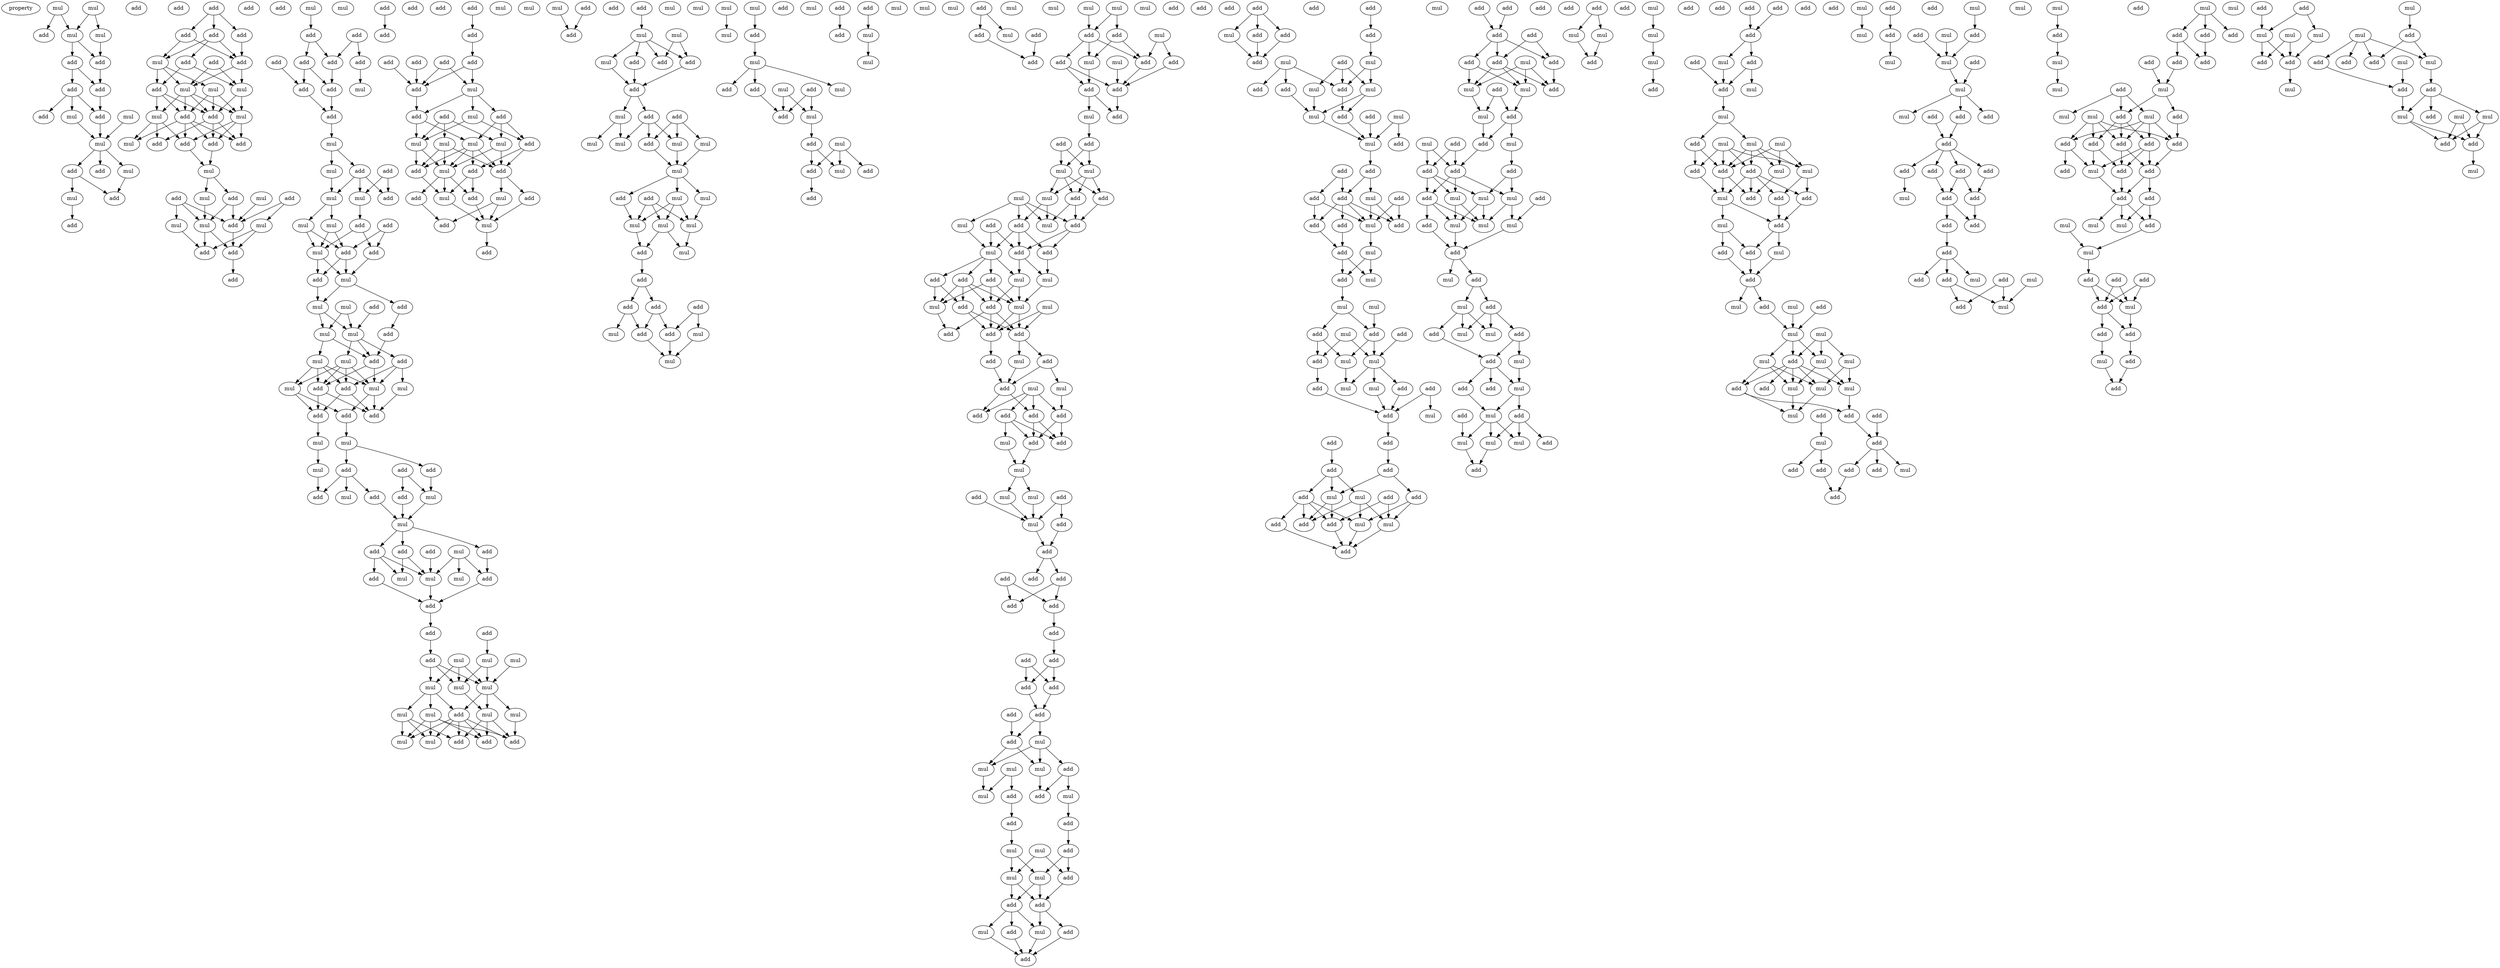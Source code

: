 digraph {
    node [fontcolor=black]
    property [mul=2,lf=1.1]
    0 [ label = mul ];
    1 [ label = mul ];
    2 [ label = add ];
    3 [ label = mul ];
    4 [ label = mul ];
    5 [ label = add ];
    6 [ label = add ];
    7 [ label = add ];
    8 [ label = add ];
    9 [ label = add ];
    10 [ label = add ];
    11 [ label = mul ];
    12 [ label = add ];
    13 [ label = mul ];
    14 [ label = mul ];
    15 [ label = add ];
    16 [ label = add ];
    17 [ label = mul ];
    18 [ label = add ];
    19 [ label = mul ];
    20 [ label = add ];
    21 [ label = add ];
    22 [ label = add ];
    23 [ label = add ];
    24 [ label = add ];
    25 [ label = add ];
    26 [ label = add ];
    27 [ label = mul ];
    28 [ label = add ];
    29 [ label = add ];
    30 [ label = mul ];
    31 [ label = mul ];
    32 [ label = mul ];
    33 [ label = add ];
    34 [ label = mul ];
    35 [ label = mul ];
    36 [ label = add ];
    37 [ label = add ];
    38 [ label = add ];
    39 [ label = add ];
    40 [ label = add ];
    41 [ label = mul ];
    42 [ label = add ];
    43 [ label = mul ];
    44 [ label = mul ];
    45 [ label = mul ];
    46 [ label = add ];
    47 [ label = add ];
    48 [ label = add ];
    49 [ label = mul ];
    50 [ label = add ];
    51 [ label = mul ];
    52 [ label = mul ];
    53 [ label = add ];
    54 [ label = add ];
    55 [ label = add ];
    56 [ label = add ];
    57 [ label = add ];
    58 [ label = mul ];
    59 [ label = add ];
    60 [ label = add ];
    61 [ label = add ];
    62 [ label = add ];
    63 [ label = add ];
    64 [ label = add ];
    65 [ label = add ];
    66 [ label = add ];
    67 [ label = mul ];
    68 [ label = mul ];
    69 [ label = add ];
    70 [ label = add ];
    71 [ label = add ];
    72 [ label = mul ];
    73 [ label = add ];
    74 [ label = mul ];
    75 [ label = add ];
    76 [ label = add ];
    77 [ label = mul ];
    78 [ label = add ];
    79 [ label = mul ];
    80 [ label = add ];
    81 [ label = mul ];
    82 [ label = mul ];
    83 [ label = add ];
    84 [ label = mul ];
    85 [ label = add ];
    86 [ label = add ];
    87 [ label = mul ];
    88 [ label = add ];
    89 [ label = add ];
    90 [ label = add ];
    91 [ label = mul ];
    92 [ label = mul ];
    93 [ label = add ];
    94 [ label = mul ];
    95 [ label = mul ];
    96 [ label = add ];
    97 [ label = mul ];
    98 [ label = mul ];
    99 [ label = add ];
    100 [ label = add ];
    101 [ label = mul ];
    102 [ label = mul ];
    103 [ label = mul ];
    104 [ label = add ];
    105 [ label = add ];
    106 [ label = add ];
    107 [ label = add ];
    108 [ label = mul ];
    109 [ label = mul ];
    110 [ label = add ];
    111 [ label = add ];
    112 [ label = add ];
    113 [ label = mul ];
    114 [ label = mul ];
    115 [ label = add ];
    116 [ label = add ];
    117 [ label = mul ];
    118 [ label = add ];
    119 [ label = mul ];
    120 [ label = add ];
    121 [ label = mul ];
    122 [ label = add ];
    123 [ label = add ];
    124 [ label = add ];
    125 [ label = mul ];
    126 [ label = mul ];
    127 [ label = add ];
    128 [ label = add ];
    129 [ label = mul ];
    130 [ label = add ];
    131 [ label = add ];
    132 [ label = add ];
    133 [ label = mul ];
    134 [ label = mul ];
    135 [ label = add ];
    136 [ label = mul ];
    137 [ label = add ];
    138 [ label = mul ];
    139 [ label = mul ];
    140 [ label = mul ];
    141 [ label = mul ];
    142 [ label = add ];
    143 [ label = mul ];
    144 [ label = mul ];
    145 [ label = mul ];
    146 [ label = mul ];
    147 [ label = add ];
    148 [ label = add ];
    149 [ label = add ];
    150 [ label = mul ];
    151 [ label = add ];
    152 [ label = mul ];
    153 [ label = add ];
    154 [ label = add ];
    155 [ label = add ];
    156 [ label = add ];
    157 [ label = add ];
    158 [ label = add ];
    159 [ label = mul ];
    160 [ label = mul ];
    161 [ label = add ];
    162 [ label = add ];
    163 [ label = add ];
    164 [ label = mul ];
    165 [ label = mul ];
    166 [ label = mul ];
    167 [ label = add ];
    168 [ label = mul ];
    169 [ label = add ];
    170 [ label = mul ];
    171 [ label = add ];
    172 [ label = add ];
    173 [ label = add ];
    174 [ label = add ];
    175 [ label = mul ];
    176 [ label = mul ];
    177 [ label = add ];
    178 [ label = add ];
    179 [ label = mul ];
    180 [ label = add ];
    181 [ label = mul ];
    182 [ label = mul ];
    183 [ label = add ];
    184 [ label = add ];
    185 [ label = add ];
    186 [ label = add ];
    187 [ label = mul ];
    188 [ label = mul ];
    189 [ label = add ];
    190 [ label = add ];
    191 [ label = add ];
    192 [ label = mul ];
    193 [ label = add ];
    194 [ label = mul ];
    195 [ label = add ];
    196 [ label = add ];
    197 [ label = mul ];
    198 [ label = mul ];
    199 [ label = add ];
    200 [ label = mul ];
    201 [ label = mul ];
    202 [ label = mul ];
    203 [ label = mul ];
    204 [ label = add ];
    205 [ label = mul ];
    206 [ label = add ];
    207 [ label = mul ];
    208 [ label = mul ];
    209 [ label = mul ];
    210 [ label = mul ];
    211 [ label = add ];
    212 [ label = add ];
    213 [ label = add ];
    214 [ label = mul ];
    215 [ label = add ];
    216 [ label = add ];
    217 [ label = mul ];
    218 [ label = mul ];
    219 [ label = add ];
    220 [ label = add ];
    221 [ label = mul ];
    222 [ label = mul ];
    223 [ label = mul ];
    224 [ label = mul ];
    225 [ label = mul ];
    226 [ label = add ];
    227 [ label = mul ];
    228 [ label = add ];
    229 [ label = add ];
    230 [ label = add ];
    231 [ label = mul ];
    232 [ label = mul ];
    233 [ label = add ];
    234 [ label = mul ];
    235 [ label = mul ];
    236 [ label = add ];
    237 [ label = add ];
    238 [ label = mul ];
    239 [ label = mul ];
    240 [ label = add ];
    241 [ label = add ];
    242 [ label = add ];
    243 [ label = add ];
    244 [ label = add ];
    245 [ label = add ];
    246 [ label = mul ];
    247 [ label = mul ];
    248 [ label = mul ];
    249 [ label = mul ];
    250 [ label = mul ];
    251 [ label = add ];
    252 [ label = add ];
    253 [ label = mul ];
    254 [ label = mul ];
    255 [ label = add ];
    256 [ label = mul ];
    257 [ label = add ];
    258 [ label = mul ];
    259 [ label = mul ];
    260 [ label = mul ];
    261 [ label = add ];
    262 [ label = add ];
    263 [ label = add ];
    264 [ label = mul ];
    265 [ label = add ];
    266 [ label = mul ];
    267 [ label = add ];
    268 [ label = add ];
    269 [ label = add ];
    270 [ label = add ];
    271 [ label = mul ];
    272 [ label = add ];
    273 [ label = add ];
    274 [ label = mul ];
    275 [ label = mul ];
    276 [ label = add ];
    277 [ label = add ];
    278 [ label = mul ];
    279 [ label = mul ];
    280 [ label = mul ];
    281 [ label = add ];
    282 [ label = add ];
    283 [ label = mul ];
    284 [ label = add ];
    285 [ label = add ];
    286 [ label = mul ];
    287 [ label = add ];
    288 [ label = add ];
    289 [ label = mul ];
    290 [ label = add ];
    291 [ label = mul ];
    292 [ label = add ];
    293 [ label = mul ];
    294 [ label = mul ];
    295 [ label = add ];
    296 [ label = mul ];
    297 [ label = add ];
    298 [ label = add ];
    299 [ label = add ];
    300 [ label = add ];
    301 [ label = add ];
    302 [ label = mul ];
    303 [ label = add ];
    304 [ label = mul ];
    305 [ label = add ];
    306 [ label = mul ];
    307 [ label = mul ];
    308 [ label = add ];
    309 [ label = add ];
    310 [ label = add ];
    311 [ label = add ];
    312 [ label = add ];
    313 [ label = mul ];
    314 [ label = add ];
    315 [ label = mul ];
    316 [ label = add ];
    317 [ label = mul ];
    318 [ label = add ];
    319 [ label = mul ];
    320 [ label = add ];
    321 [ label = mul ];
    322 [ label = add ];
    323 [ label = add ];
    324 [ label = add ];
    325 [ label = add ];
    326 [ label = add ];
    327 [ label = add ];
    328 [ label = add ];
    329 [ label = add ];
    330 [ label = add ];
    331 [ label = add ];
    332 [ label = add ];
    333 [ label = add ];
    334 [ label = add ];
    335 [ label = add ];
    336 [ label = add ];
    337 [ label = mul ];
    338 [ label = mul ];
    339 [ label = mul ];
    340 [ label = mul ];
    341 [ label = add ];
    342 [ label = add ];
    343 [ label = mul ];
    344 [ label = mul ];
    345 [ label = add ];
    346 [ label = add ];
    347 [ label = add ];
    348 [ label = add ];
    349 [ label = mul ];
    350 [ label = mul ];
    351 [ label = mul ];
    352 [ label = add ];
    353 [ label = mul ];
    354 [ label = add ];
    355 [ label = add ];
    356 [ label = mul ];
    357 [ label = mul ];
    358 [ label = add ];
    359 [ label = add ];
    360 [ label = add ];
    361 [ label = add ];
    362 [ label = add ];
    363 [ label = add ];
    364 [ label = mul ];
    365 [ label = add ];
    366 [ label = add ];
    367 [ label = add ];
    368 [ label = add ];
    369 [ label = add ];
    370 [ label = add ];
    371 [ label = mul ];
    372 [ label = mul ];
    373 [ label = add ];
    374 [ label = mul ];
    375 [ label = mul ];
    376 [ label = add ];
    377 [ label = add ];
    378 [ label = mul ];
    379 [ label = add ];
    380 [ label = add ];
    381 [ label = mul ];
    382 [ label = add ];
    383 [ label = mul ];
    384 [ label = mul ];
    385 [ label = add ];
    386 [ label = add ];
    387 [ label = add ];
    388 [ label = add ];
    389 [ label = add ];
    390 [ label = add ];
    391 [ label = mul ];
    392 [ label = mul ];
    393 [ label = add ];
    394 [ label = add ];
    395 [ label = add ];
    396 [ label = add ];
    397 [ label = mul ];
    398 [ label = mul ];
    399 [ label = add ];
    400 [ label = mul ];
    401 [ label = mul ];
    402 [ label = add ];
    403 [ label = add ];
    404 [ label = add ];
    405 [ label = mul ];
    406 [ label = mul ];
    407 [ label = add ];
    408 [ label = mul ];
    409 [ label = add ];
    410 [ label = mul ];
    411 [ label = mul ];
    412 [ label = add ];
    413 [ label = add ];
    414 [ label = add ];
    415 [ label = mul ];
    416 [ label = add ];
    417 [ label = add ];
    418 [ label = add ];
    419 [ label = add ];
    420 [ label = mul ];
    421 [ label = add ];
    422 [ label = add ];
    423 [ label = mul ];
    424 [ label = add ];
    425 [ label = mul ];
    426 [ label = add ];
    427 [ label = mul ];
    428 [ label = add ];
    429 [ label = add ];
    430 [ label = add ];
    431 [ label = add ];
    432 [ label = add ];
    433 [ label = add ];
    434 [ label = add ];
    435 [ label = add ];
    436 [ label = mul ];
    437 [ label = add ];
    438 [ label = add ];
    439 [ label = add ];
    440 [ label = mul ];
    441 [ label = mul ];
    442 [ label = add ];
    443 [ label = add ];
    444 [ label = mul ];
    445 [ label = add ];
    446 [ label = add ];
    447 [ label = mul ];
    448 [ label = mul ];
    449 [ label = add ];
    450 [ label = add ];
    451 [ label = add ];
    452 [ label = add ];
    453 [ label = mul ];
    454 [ label = add ];
    455 [ label = mul ];
    456 [ label = mul ];
    457 [ label = add ];
    458 [ label = mul ];
    459 [ label = add ];
    460 [ label = mul ];
    461 [ label = mul ];
    462 [ label = add ];
    463 [ label = mul ];
    464 [ label = add ];
    465 [ label = add ];
    466 [ label = mul ];
    467 [ label = mul ];
    468 [ label = add ];
    469 [ label = add ];
    470 [ label = mul ];
    471 [ label = add ];
    472 [ label = mul ];
    473 [ label = mul ];
    474 [ label = add ];
    475 [ label = add ];
    476 [ label = mul ];
    477 [ label = add ];
    478 [ label = add ];
    479 [ label = mul ];
    480 [ label = mul ];
    481 [ label = add ];
    482 [ label = mul ];
    483 [ label = add ];
    484 [ label = add ];
    485 [ label = add ];
    486 [ label = mul ];
    487 [ label = add ];
    488 [ label = mul ];
    489 [ label = add ];
    490 [ label = mul ];
    491 [ label = mul ];
    492 [ label = add ];
    493 [ label = mul ];
    494 [ label = add ];
    495 [ label = add ];
    496 [ label = add ];
    497 [ label = add ];
    498 [ label = add ];
    499 [ label = add ];
    500 [ label = add ];
    501 [ label = mul ];
    502 [ label = add ];
    503 [ label = mul ];
    504 [ label = mul ];
    505 [ label = add ];
    506 [ label = mul ];
    507 [ label = mul ];
    508 [ label = mul ];
    509 [ label = mul ];
    510 [ label = add ];
    511 [ label = add ];
    512 [ label = mul ];
    513 [ label = add ];
    514 [ label = add ];
    515 [ label = add ];
    516 [ label = mul ];
    517 [ label = add ];
    518 [ label = mul ];
    519 [ label = add ];
    520 [ label = mul ];
    521 [ label = add ];
    522 [ label = add ];
    523 [ label = add ];
    524 [ label = mul ];
    525 [ label = mul ];
    526 [ label = add ];
    527 [ label = add ];
    528 [ label = mul ];
    529 [ label = mul ];
    530 [ label = add ];
    531 [ label = mul ];
    532 [ label = mul ];
    533 [ label = mul ];
    534 [ label = add ];
    535 [ label = mul ];
    536 [ label = add ];
    537 [ label = mul ];
    538 [ label = mul ];
    539 [ label = mul ];
    540 [ label = add ];
    541 [ label = add ];
    542 [ label = add ];
    543 [ label = add ];
    544 [ label = mul ];
    545 [ label = add ];
    546 [ label = add ];
    547 [ label = add ];
    548 [ label = mul ];
    549 [ label = add ];
    550 [ label = add ];
    551 [ label = add ];
    552 [ label = add ];
    553 [ label = mul ];
    554 [ label = mul ];
    555 [ label = add ];
    556 [ label = add ];
    557 [ label = mul ];
    558 [ label = add ];
    559 [ label = add ];
    560 [ label = mul ];
    561 [ label = add ];
    562 [ label = mul ];
    563 [ label = add ];
    564 [ label = mul ];
    565 [ label = mul ];
    566 [ label = add ];
    567 [ label = mul ];
    568 [ label = mul ];
    569 [ label = add ];
    570 [ label = add ];
    571 [ label = add ];
    572 [ label = add ];
    573 [ label = add ];
    574 [ label = add ];
    575 [ label = add ];
    576 [ label = add ];
    577 [ label = add ];
    578 [ label = mul ];
    579 [ label = add ];
    580 [ label = add ];
    581 [ label = add ];
    582 [ label = add ];
    583 [ label = add ];
    584 [ label = mul ];
    585 [ label = mul ];
    586 [ label = add ];
    587 [ label = add ];
    588 [ label = mul ];
    589 [ label = mul ];
    590 [ label = add ];
    591 [ label = mul ];
    592 [ label = add ];
    593 [ label = mul ];
    594 [ label = mul ];
    595 [ label = add ];
    596 [ label = add ];
    597 [ label = add ];
    598 [ label = add ];
    599 [ label = add ];
    600 [ label = add ];
    601 [ label = add ];
    602 [ label = mul ];
    603 [ label = mul ];
    604 [ label = add ];
    605 [ label = mul ];
    606 [ label = add ];
    607 [ label = mul ];
    608 [ label = add ];
    609 [ label = add ];
    610 [ label = add ];
    611 [ label = add ];
    612 [ label = add ];
    613 [ label = add ];
    614 [ label = add ];
    615 [ label = mul ];
    616 [ label = add ];
    617 [ label = add ];
    618 [ label = add ];
    619 [ label = mul ];
    620 [ label = add ];
    621 [ label = mul ];
    622 [ label = mul ];
    623 [ label = mul ];
    624 [ label = add ];
    625 [ label = mul ];
    626 [ label = add ];
    627 [ label = add ];
    628 [ label = mul ];
    629 [ label = add ];
    630 [ label = add ];
    631 [ label = add ];
    632 [ label = mul ];
    633 [ label = add ];
    634 [ label = add ];
    635 [ label = add ];
    636 [ label = add ];
    637 [ label = mul ];
    638 [ label = mul ];
    639 [ label = mul ];
    640 [ label = add ];
    641 [ label = add ];
    642 [ label = mul ];
    643 [ label = mul ];
    644 [ label = mul ];
    645 [ label = add ];
    646 [ label = add ];
    647 [ label = add ];
    648 [ label = mul ];
    649 [ label = mul ];
    650 [ label = add ];
    651 [ label = add ];
    652 [ label = add ];
    653 [ label = add ];
    654 [ label = mul ];
    655 [ label = mul ];
    656 [ label = mul ];
    657 [ label = add ];
    658 [ label = add ];
    659 [ label = mul ];
    0 -> 2 [ name = 0 ];
    0 -> 4 [ name = 1 ];
    1 -> 3 [ name = 2 ];
    1 -> 4 [ name = 3 ];
    3 -> 6 [ name = 4 ];
    4 -> 5 [ name = 5 ];
    4 -> 6 [ name = 6 ];
    5 -> 7 [ name = 7 ];
    5 -> 8 [ name = 8 ];
    6 -> 8 [ name = 9 ];
    7 -> 9 [ name = 10 ];
    7 -> 11 [ name = 11 ];
    7 -> 12 [ name = 12 ];
    8 -> 12 [ name = 13 ];
    11 -> 14 [ name = 14 ];
    12 -> 14 [ name = 15 ];
    13 -> 14 [ name = 16 ];
    14 -> 15 [ name = 17 ];
    14 -> 16 [ name = 18 ];
    14 -> 17 [ name = 19 ];
    15 -> 18 [ name = 20 ];
    15 -> 19 [ name = 21 ];
    17 -> 18 [ name = 22 ];
    19 -> 21 [ name = 23 ];
    22 -> 23 [ name = 24 ];
    22 -> 24 [ name = 25 ];
    22 -> 25 [ name = 26 ];
    23 -> 27 [ name = 27 ];
    23 -> 28 [ name = 28 ];
    23 -> 29 [ name = 29 ];
    24 -> 27 [ name = 30 ];
    24 -> 29 [ name = 31 ];
    25 -> 29 [ name = 32 ];
    26 -> 30 [ name = 33 ];
    26 -> 32 [ name = 34 ];
    27 -> 30 [ name = 35 ];
    27 -> 31 [ name = 36 ];
    27 -> 33 [ name = 37 ];
    28 -> 32 [ name = 38 ];
    28 -> 33 [ name = 39 ];
    29 -> 30 [ name = 40 ];
    29 -> 32 [ name = 41 ];
    30 -> 34 [ name = 42 ];
    30 -> 35 [ name = 43 ];
    30 -> 36 [ name = 44 ];
    30 -> 37 [ name = 45 ];
    31 -> 34 [ name = 46 ];
    31 -> 36 [ name = 47 ];
    31 -> 37 [ name = 48 ];
    32 -> 34 [ name = 49 ];
    32 -> 36 [ name = 50 ];
    33 -> 35 [ name = 51 ];
    33 -> 36 [ name = 52 ];
    33 -> 37 [ name = 53 ];
    34 -> 39 [ name = 54 ];
    34 -> 40 [ name = 55 ];
    34 -> 42 [ name = 56 ];
    35 -> 38 [ name = 57 ];
    35 -> 39 [ name = 58 ];
    35 -> 41 [ name = 59 ];
    36 -> 38 [ name = 60 ];
    36 -> 40 [ name = 61 ];
    36 -> 42 [ name = 62 ];
    37 -> 39 [ name = 63 ];
    37 -> 40 [ name = 64 ];
    37 -> 41 [ name = 65 ];
    37 -> 42 [ name = 66 ];
    39 -> 43 [ name = 67 ];
    40 -> 43 [ name = 68 ];
    43 -> 45 [ name = 69 ];
    43 -> 48 [ name = 70 ];
    44 -> 50 [ name = 71 ];
    45 -> 49 [ name = 72 ];
    46 -> 50 [ name = 73 ];
    46 -> 51 [ name = 74 ];
    47 -> 49 [ name = 75 ];
    47 -> 50 [ name = 76 ];
    47 -> 52 [ name = 77 ];
    48 -> 49 [ name = 78 ];
    48 -> 50 [ name = 79 ];
    49 -> 53 [ name = 80 ];
    49 -> 54 [ name = 81 ];
    50 -> 53 [ name = 82 ];
    51 -> 53 [ name = 83 ];
    51 -> 54 [ name = 84 ];
    52 -> 54 [ name = 85 ];
    53 -> 57 [ name = 86 ];
    58 -> 60 [ name = 87 ];
    59 -> 62 [ name = 88 ];
    59 -> 64 [ name = 89 ];
    60 -> 62 [ name = 90 ];
    60 -> 63 [ name = 91 ];
    61 -> 65 [ name = 92 ];
    62 -> 66 [ name = 93 ];
    63 -> 65 [ name = 94 ];
    63 -> 66 [ name = 95 ];
    64 -> 67 [ name = 96 ];
    65 -> 70 [ name = 97 ];
    66 -> 70 [ name = 98 ];
    69 -> 71 [ name = 99 ];
    70 -> 72 [ name = 100 ];
    72 -> 74 [ name = 101 ];
    72 -> 76 [ name = 102 ];
    73 -> 77 [ name = 103 ];
    73 -> 78 [ name = 104 ];
    74 -> 79 [ name = 105 ];
    76 -> 77 [ name = 106 ];
    76 -> 78 [ name = 107 ];
    76 -> 79 [ name = 108 ];
    77 -> 83 [ name = 109 ];
    79 -> 81 [ name = 110 ];
    79 -> 82 [ name = 111 ];
    80 -> 85 [ name = 112 ];
    80 -> 86 [ name = 113 ];
    81 -> 84 [ name = 114 ];
    81 -> 85 [ name = 115 ];
    82 -> 84 [ name = 116 ];
    82 -> 85 [ name = 117 ];
    83 -> 84 [ name = 118 ];
    83 -> 86 [ name = 119 ];
    84 -> 87 [ name = 120 ];
    84 -> 88 [ name = 121 ];
    85 -> 87 [ name = 122 ];
    85 -> 88 [ name = 123 ];
    86 -> 87 [ name = 124 ];
    87 -> 90 [ name = 125 ];
    87 -> 91 [ name = 126 ];
    88 -> 91 [ name = 127 ];
    89 -> 95 [ name = 128 ];
    90 -> 93 [ name = 129 ];
    91 -> 94 [ name = 130 ];
    91 -> 95 [ name = 131 ];
    92 -> 94 [ name = 132 ];
    92 -> 95 [ name = 133 ];
    93 -> 96 [ name = 134 ];
    94 -> 96 [ name = 135 ];
    94 -> 98 [ name = 136 ];
    95 -> 96 [ name = 137 ];
    95 -> 97 [ name = 138 ];
    95 -> 99 [ name = 139 ];
    96 -> 101 [ name = 140 ];
    96 -> 104 [ name = 141 ];
    97 -> 100 [ name = 142 ];
    97 -> 101 [ name = 143 ];
    97 -> 103 [ name = 144 ];
    97 -> 104 [ name = 145 ];
    98 -> 100 [ name = 146 ];
    98 -> 101 [ name = 147 ];
    98 -> 103 [ name = 148 ];
    98 -> 104 [ name = 149 ];
    99 -> 100 [ name = 150 ];
    99 -> 101 [ name = 151 ];
    99 -> 102 [ name = 152 ];
    100 -> 105 [ name = 153 ];
    100 -> 107 [ name = 154 ];
    101 -> 105 [ name = 155 ];
    101 -> 106 [ name = 156 ];
    102 -> 105 [ name = 157 ];
    103 -> 106 [ name = 158 ];
    103 -> 107 [ name = 159 ];
    104 -> 105 [ name = 160 ];
    104 -> 107 [ name = 161 ];
    106 -> 108 [ name = 162 ];
    107 -> 109 [ name = 163 ];
    108 -> 110 [ name = 164 ];
    108 -> 112 [ name = 165 ];
    109 -> 113 [ name = 166 ];
    110 -> 114 [ name = 167 ];
    110 -> 115 [ name = 168 ];
    110 -> 118 [ name = 169 ];
    111 -> 116 [ name = 170 ];
    111 -> 117 [ name = 171 ];
    112 -> 117 [ name = 172 ];
    113 -> 115 [ name = 173 ];
    116 -> 119 [ name = 174 ];
    117 -> 119 [ name = 175 ];
    118 -> 119 [ name = 176 ];
    119 -> 122 [ name = 177 ];
    119 -> 123 [ name = 178 ];
    119 -> 124 [ name = 179 ];
    120 -> 125 [ name = 180 ];
    121 -> 125 [ name = 181 ];
    121 -> 126 [ name = 182 ];
    121 -> 127 [ name = 183 ];
    122 -> 125 [ name = 184 ];
    122 -> 129 [ name = 185 ];
    123 -> 127 [ name = 186 ];
    124 -> 125 [ name = 187 ];
    124 -> 128 [ name = 188 ];
    124 -> 129 [ name = 189 ];
    125 -> 130 [ name = 190 ];
    127 -> 130 [ name = 191 ];
    128 -> 130 [ name = 192 ];
    130 -> 131 [ name = 193 ];
    131 -> 137 [ name = 194 ];
    132 -> 134 [ name = 195 ];
    133 -> 140 [ name = 196 ];
    134 -> 139 [ name = 197 ];
    134 -> 140 [ name = 198 ];
    136 -> 138 [ name = 199 ];
    136 -> 139 [ name = 200 ];
    136 -> 140 [ name = 201 ];
    137 -> 138 [ name = 202 ];
    137 -> 139 [ name = 203 ];
    137 -> 140 [ name = 204 ];
    138 -> 142 [ name = 205 ];
    138 -> 143 [ name = 206 ];
    138 -> 144 [ name = 207 ];
    139 -> 141 [ name = 208 ];
    140 -> 141 [ name = 209 ];
    140 -> 142 [ name = 210 ];
    140 -> 145 [ name = 211 ];
    141 -> 147 [ name = 212 ];
    141 -> 148 [ name = 213 ];
    141 -> 149 [ name = 214 ];
    142 -> 146 [ name = 215 ];
    142 -> 147 [ name = 216 ];
    142 -> 148 [ name = 217 ];
    142 -> 149 [ name = 218 ];
    142 -> 150 [ name = 219 ];
    143 -> 146 [ name = 220 ];
    143 -> 147 [ name = 221 ];
    143 -> 150 [ name = 222 ];
    144 -> 146 [ name = 223 ];
    144 -> 148 [ name = 224 ];
    144 -> 149 [ name = 225 ];
    144 -> 150 [ name = 226 ];
    145 -> 149 [ name = 227 ];
    151 -> 153 [ name = 228 ];
    153 -> 154 [ name = 229 ];
    154 -> 158 [ name = 230 ];
    154 -> 159 [ name = 231 ];
    155 -> 158 [ name = 232 ];
    155 -> 159 [ name = 233 ];
    156 -> 158 [ name = 234 ];
    157 -> 158 [ name = 235 ];
    158 -> 161 [ name = 236 ];
    159 -> 160 [ name = 237 ];
    159 -> 161 [ name = 238 ];
    159 -> 162 [ name = 239 ];
    160 -> 166 [ name = 240 ];
    160 -> 167 [ name = 241 ];
    161 -> 166 [ name = 242 ];
    161 -> 168 [ name = 243 ];
    162 -> 164 [ name = 244 ];
    162 -> 167 [ name = 245 ];
    162 -> 168 [ name = 246 ];
    163 -> 164 [ name = 247 ];
    163 -> 165 [ name = 248 ];
    163 -> 166 [ name = 249 ];
    164 -> 170 [ name = 250 ];
    164 -> 172 [ name = 251 ];
    165 -> 169 [ name = 252 ];
    165 -> 170 [ name = 253 ];
    165 -> 172 [ name = 254 ];
    166 -> 169 [ name = 255 ];
    166 -> 170 [ name = 256 ];
    167 -> 171 [ name = 257 ];
    167 -> 172 [ name = 258 ];
    168 -> 169 [ name = 259 ];
    168 -> 170 [ name = 260 ];
    168 -> 171 [ name = 261 ];
    168 -> 172 [ name = 262 ];
    169 -> 175 [ name = 263 ];
    170 -> 173 [ name = 264 ];
    170 -> 174 [ name = 265 ];
    170 -> 175 [ name = 266 ];
    171 -> 174 [ name = 267 ];
    171 -> 175 [ name = 268 ];
    172 -> 176 [ name = 269 ];
    172 -> 177 [ name = 270 ];
    173 -> 178 [ name = 271 ];
    174 -> 179 [ name = 272 ];
    175 -> 179 [ name = 273 ];
    176 -> 178 [ name = 274 ];
    176 -> 179 [ name = 275 ];
    177 -> 179 [ name = 276 ];
    179 -> 180 [ name = 277 ];
    182 -> 184 [ name = 278 ];
    183 -> 184 [ name = 279 ];
    186 -> 188 [ name = 280 ];
    187 -> 190 [ name = 281 ];
    187 -> 191 [ name = 282 ];
    188 -> 189 [ name = 283 ];
    188 -> 190 [ name = 284 ];
    188 -> 191 [ name = 285 ];
    188 -> 192 [ name = 286 ];
    189 -> 193 [ name = 287 ];
    190 -> 193 [ name = 288 ];
    192 -> 193 [ name = 289 ];
    193 -> 194 [ name = 290 ];
    193 -> 196 [ name = 291 ];
    194 -> 197 [ name = 292 ];
    194 -> 200 [ name = 293 ];
    195 -> 198 [ name = 294 ];
    195 -> 199 [ name = 295 ];
    195 -> 201 [ name = 296 ];
    196 -> 199 [ name = 297 ];
    196 -> 200 [ name = 298 ];
    196 -> 201 [ name = 299 ];
    198 -> 202 [ name = 300 ];
    199 -> 202 [ name = 301 ];
    201 -> 202 [ name = 302 ];
    202 -> 203 [ name = 303 ];
    202 -> 205 [ name = 304 ];
    202 -> 206 [ name = 305 ];
    203 -> 207 [ name = 306 ];
    204 -> 207 [ name = 307 ];
    204 -> 208 [ name = 308 ];
    204 -> 209 [ name = 309 ];
    205 -> 207 [ name = 310 ];
    205 -> 208 [ name = 311 ];
    205 -> 209 [ name = 312 ];
    206 -> 208 [ name = 313 ];
    207 -> 210 [ name = 314 ];
    208 -> 211 [ name = 315 ];
    209 -> 210 [ name = 316 ];
    209 -> 211 [ name = 317 ];
    211 -> 212 [ name = 318 ];
    212 -> 215 [ name = 319 ];
    212 -> 216 [ name = 320 ];
    213 -> 217 [ name = 321 ];
    213 -> 220 [ name = 322 ];
    215 -> 219 [ name = 323 ];
    215 -> 220 [ name = 324 ];
    216 -> 218 [ name = 325 ];
    216 -> 219 [ name = 326 ];
    217 -> 221 [ name = 327 ];
    219 -> 221 [ name = 328 ];
    220 -> 221 [ name = 329 ];
    223 -> 225 [ name = 330 ];
    224 -> 226 [ name = 331 ];
    226 -> 227 [ name = 332 ];
    227 -> 228 [ name = 333 ];
    227 -> 229 [ name = 334 ];
    227 -> 231 [ name = 335 ];
    229 -> 233 [ name = 336 ];
    230 -> 233 [ name = 337 ];
    230 -> 234 [ name = 338 ];
    232 -> 233 [ name = 339 ];
    232 -> 234 [ name = 340 ];
    234 -> 236 [ name = 341 ];
    235 -> 238 [ name = 342 ];
    235 -> 240 [ name = 343 ];
    235 -> 241 [ name = 344 ];
    236 -> 238 [ name = 345 ];
    236 -> 240 [ name = 346 ];
    240 -> 242 [ name = 347 ];
    243 -> 244 [ name = 348 ];
    245 -> 246 [ name = 349 ];
    246 -> 248 [ name = 350 ];
    251 -> 252 [ name = 351 ];
    251 -> 253 [ name = 352 ];
    252 -> 257 [ name = 353 ];
    255 -> 257 [ name = 354 ];
    258 -> 262 [ name = 355 ];
    259 -> 261 [ name = 356 ];
    259 -> 262 [ name = 357 ];
    260 -> 263 [ name = 358 ];
    260 -> 267 [ name = 359 ];
    261 -> 263 [ name = 360 ];
    261 -> 266 [ name = 361 ];
    262 -> 263 [ name = 362 ];
    262 -> 265 [ name = 363 ];
    262 -> 266 [ name = 364 ];
    263 -> 269 [ name = 365 ];
    264 -> 269 [ name = 366 ];
    265 -> 268 [ name = 367 ];
    265 -> 269 [ name = 368 ];
    266 -> 268 [ name = 369 ];
    267 -> 269 [ name = 370 ];
    268 -> 270 [ name = 371 ];
    268 -> 271 [ name = 372 ];
    269 -> 270 [ name = 373 ];
    271 -> 272 [ name = 374 ];
    272 -> 274 [ name = 375 ];
    272 -> 275 [ name = 376 ];
    273 -> 274 [ name = 377 ];
    273 -> 275 [ name = 378 ];
    274 -> 276 [ name = 379 ];
    274 -> 277 [ name = 380 ];
    274 -> 279 [ name = 381 ];
    275 -> 276 [ name = 382 ];
    275 -> 277 [ name = 383 ];
    275 -> 279 [ name = 384 ];
    276 -> 281 [ name = 385 ];
    277 -> 280 [ name = 386 ];
    277 -> 281 [ name = 387 ];
    278 -> 280 [ name = 388 ];
    278 -> 281 [ name = 389 ];
    278 -> 283 [ name = 390 ];
    278 -> 284 [ name = 391 ];
    279 -> 280 [ name = 392 ];
    279 -> 284 [ name = 393 ];
    281 -> 285 [ name = 394 ];
    281 -> 287 [ name = 395 ];
    282 -> 286 [ name = 396 ];
    282 -> 287 [ name = 397 ];
    283 -> 286 [ name = 398 ];
    284 -> 285 [ name = 399 ];
    284 -> 286 [ name = 400 ];
    284 -> 287 [ name = 401 ];
    285 -> 289 [ name = 402 ];
    286 -> 288 [ name = 403 ];
    286 -> 290 [ name = 404 ];
    286 -> 291 [ name = 405 ];
    286 -> 292 [ name = 406 ];
    287 -> 289 [ name = 407 ];
    287 -> 291 [ name = 408 ];
    288 -> 294 [ name = 409 ];
    288 -> 295 [ name = 410 ];
    288 -> 296 [ name = 411 ];
    289 -> 296 [ name = 412 ];
    290 -> 294 [ name = 413 ];
    290 -> 297 [ name = 414 ];
    291 -> 295 [ name = 415 ];
    291 -> 296 [ name = 416 ];
    292 -> 294 [ name = 417 ];
    292 -> 295 [ name = 418 ];
    292 -> 296 [ name = 419 ];
    292 -> 297 [ name = 420 ];
    293 -> 298 [ name = 421 ];
    293 -> 300 [ name = 422 ];
    294 -> 299 [ name = 423 ];
    295 -> 298 [ name = 424 ];
    295 -> 299 [ name = 425 ];
    295 -> 300 [ name = 426 ];
    296 -> 298 [ name = 427 ];
    296 -> 300 [ name = 428 ];
    297 -> 298 [ name = 429 ];
    297 -> 300 [ name = 430 ];
    298 -> 301 [ name = 431 ];
    300 -> 302 [ name = 432 ];
    300 -> 303 [ name = 433 ];
    301 -> 305 [ name = 434 ];
    302 -> 305 [ name = 435 ];
    303 -> 305 [ name = 436 ];
    303 -> 306 [ name = 437 ];
    305 -> 309 [ name = 438 ];
    305 -> 311 [ name = 439 ];
    306 -> 310 [ name = 440 ];
    307 -> 308 [ name = 441 ];
    307 -> 309 [ name = 442 ];
    307 -> 310 [ name = 443 ];
    307 -> 311 [ name = 444 ];
    308 -> 312 [ name = 445 ];
    308 -> 313 [ name = 446 ];
    308 -> 314 [ name = 447 ];
    309 -> 312 [ name = 448 ];
    309 -> 314 [ name = 449 ];
    310 -> 312 [ name = 450 ];
    310 -> 314 [ name = 451 ];
    312 -> 315 [ name = 452 ];
    313 -> 315 [ name = 453 ];
    315 -> 317 [ name = 454 ];
    315 -> 319 [ name = 455 ];
    316 -> 321 [ name = 456 ];
    317 -> 321 [ name = 457 ];
    318 -> 320 [ name = 458 ];
    318 -> 321 [ name = 459 ];
    319 -> 321 [ name = 460 ];
    320 -> 322 [ name = 461 ];
    321 -> 322 [ name = 462 ];
    322 -> 324 [ name = 463 ];
    322 -> 325 [ name = 464 ];
    323 -> 326 [ name = 465 ];
    323 -> 327 [ name = 466 ];
    324 -> 326 [ name = 467 ];
    324 -> 327 [ name = 468 ];
    326 -> 328 [ name = 469 ];
    328 -> 330 [ name = 470 ];
    330 -> 332 [ name = 471 ];
    330 -> 333 [ name = 472 ];
    331 -> 332 [ name = 473 ];
    331 -> 333 [ name = 474 ];
    332 -> 335 [ name = 475 ];
    333 -> 335 [ name = 476 ];
    334 -> 336 [ name = 477 ];
    335 -> 336 [ name = 478 ];
    335 -> 337 [ name = 479 ];
    336 -> 338 [ name = 480 ];
    336 -> 340 [ name = 481 ];
    337 -> 338 [ name = 482 ];
    337 -> 340 [ name = 483 ];
    337 -> 341 [ name = 484 ];
    338 -> 344 [ name = 485 ];
    339 -> 344 [ name = 486 ];
    339 -> 345 [ name = 487 ];
    340 -> 342 [ name = 488 ];
    341 -> 342 [ name = 489 ];
    341 -> 343 [ name = 490 ];
    343 -> 346 [ name = 491 ];
    345 -> 347 [ name = 492 ];
    346 -> 348 [ name = 493 ];
    347 -> 349 [ name = 494 ];
    348 -> 351 [ name = 495 ];
    348 -> 352 [ name = 496 ];
    349 -> 351 [ name = 497 ];
    349 -> 353 [ name = 498 ];
    350 -> 352 [ name = 499 ];
    350 -> 353 [ name = 500 ];
    351 -> 354 [ name = 501 ];
    351 -> 355 [ name = 502 ];
    352 -> 355 [ name = 503 ];
    353 -> 354 [ name = 504 ];
    353 -> 355 [ name = 505 ];
    354 -> 356 [ name = 506 ];
    354 -> 357 [ name = 507 ];
    354 -> 359 [ name = 508 ];
    355 -> 356 [ name = 509 ];
    355 -> 358 [ name = 510 ];
    356 -> 360 [ name = 511 ];
    357 -> 360 [ name = 512 ];
    358 -> 360 [ name = 513 ];
    359 -> 360 [ name = 514 ];
    363 -> 364 [ name = 515 ];
    363 -> 365 [ name = 516 ];
    363 -> 366 [ name = 517 ];
    364 -> 367 [ name = 518 ];
    365 -> 367 [ name = 519 ];
    366 -> 367 [ name = 520 ];
    369 -> 370 [ name = 521 ];
    370 -> 374 [ name = 522 ];
    372 -> 376 [ name = 523 ];
    372 -> 377 [ name = 524 ];
    372 -> 379 [ name = 525 ];
    373 -> 375 [ name = 526 ];
    373 -> 376 [ name = 527 ];
    373 -> 378 [ name = 528 ];
    374 -> 376 [ name = 529 ];
    374 -> 378 [ name = 530 ];
    375 -> 383 [ name = 531 ];
    376 -> 382 [ name = 532 ];
    378 -> 382 [ name = 533 ];
    378 -> 383 [ name = 534 ];
    379 -> 383 [ name = 535 ];
    380 -> 384 [ name = 536 ];
    381 -> 384 [ name = 537 ];
    381 -> 385 [ name = 538 ];
    382 -> 384 [ name = 539 ];
    383 -> 384 [ name = 540 ];
    384 -> 387 [ name = 541 ];
    386 -> 388 [ name = 542 ];
    386 -> 389 [ name = 543 ];
    387 -> 389 [ name = 544 ];
    387 -> 391 [ name = 545 ];
    388 -> 392 [ name = 546 ];
    388 -> 395 [ name = 547 ];
    389 -> 392 [ name = 548 ];
    389 -> 393 [ name = 549 ];
    389 -> 394 [ name = 550 ];
    389 -> 395 [ name = 551 ];
    390 -> 392 [ name = 552 ];
    390 -> 393 [ name = 553 ];
    391 -> 392 [ name = 554 ];
    391 -> 393 [ name = 555 ];
    392 -> 397 [ name = 556 ];
    394 -> 396 [ name = 557 ];
    395 -> 396 [ name = 558 ];
    396 -> 398 [ name = 559 ];
    396 -> 399 [ name = 560 ];
    397 -> 398 [ name = 561 ];
    397 -> 399 [ name = 562 ];
    399 -> 401 [ name = 563 ];
    400 -> 402 [ name = 564 ];
    401 -> 402 [ name = 565 ];
    401 -> 404 [ name = 566 ];
    402 -> 406 [ name = 567 ];
    402 -> 408 [ name = 568 ];
    403 -> 408 [ name = 569 ];
    404 -> 406 [ name = 570 ];
    404 -> 407 [ name = 571 ];
    405 -> 407 [ name = 572 ];
    405 -> 408 [ name = 573 ];
    406 -> 411 [ name = 574 ];
    407 -> 412 [ name = 575 ];
    408 -> 410 [ name = 576 ];
    408 -> 411 [ name = 577 ];
    408 -> 413 [ name = 578 ];
    409 -> 414 [ name = 579 ];
    409 -> 415 [ name = 580 ];
    410 -> 414 [ name = 581 ];
    412 -> 414 [ name = 582 ];
    413 -> 414 [ name = 583 ];
    414 -> 416 [ name = 584 ];
    416 -> 419 [ name = 585 ];
    417 -> 418 [ name = 586 ];
    418 -> 420 [ name = 587 ];
    418 -> 421 [ name = 588 ];
    418 -> 423 [ name = 589 ];
    419 -> 420 [ name = 590 ];
    419 -> 424 [ name = 591 ];
    420 -> 426 [ name = 592 ];
    420 -> 429 [ name = 593 ];
    421 -> 426 [ name = 594 ];
    421 -> 427 [ name = 595 ];
    421 -> 428 [ name = 596 ];
    421 -> 429 [ name = 597 ];
    422 -> 425 [ name = 598 ];
    422 -> 426 [ name = 599 ];
    423 -> 425 [ name = 600 ];
    423 -> 427 [ name = 601 ];
    423 -> 429 [ name = 602 ];
    424 -> 425 [ name = 603 ];
    424 -> 427 [ name = 604 ];
    425 -> 430 [ name = 605 ];
    426 -> 430 [ name = 606 ];
    427 -> 430 [ name = 607 ];
    428 -> 430 [ name = 608 ];
    431 -> 433 [ name = 609 ];
    432 -> 433 [ name = 610 ];
    433 -> 435 [ name = 611 ];
    433 -> 437 [ name = 612 ];
    433 -> 438 [ name = 613 ];
    434 -> 435 [ name = 614 ];
    434 -> 438 [ name = 615 ];
    435 -> 440 [ name = 616 ];
    435 -> 441 [ name = 617 ];
    435 -> 442 [ name = 618 ];
    436 -> 440 [ name = 619 ];
    436 -> 441 [ name = 620 ];
    436 -> 442 [ name = 621 ];
    437 -> 440 [ name = 622 ];
    437 -> 441 [ name = 623 ];
    438 -> 442 [ name = 624 ];
    439 -> 443 [ name = 625 ];
    439 -> 444 [ name = 626 ];
    440 -> 444 [ name = 627 ];
    441 -> 443 [ name = 628 ];
    443 -> 446 [ name = 629 ];
    443 -> 448 [ name = 630 ];
    444 -> 446 [ name = 631 ];
    445 -> 449 [ name = 632 ];
    445 -> 450 [ name = 633 ];
    446 -> 450 [ name = 634 ];
    447 -> 449 [ name = 635 ];
    447 -> 450 [ name = 636 ];
    448 -> 451 [ name = 637 ];
    449 -> 452 [ name = 638 ];
    449 -> 453 [ name = 639 ];
    449 -> 456 [ name = 640 ];
    450 -> 452 [ name = 641 ];
    450 -> 455 [ name = 642 ];
    450 -> 456 [ name = 643 ];
    451 -> 453 [ name = 644 ];
    451 -> 455 [ name = 645 ];
    452 -> 458 [ name = 646 ];
    452 -> 459 [ name = 647 ];
    452 -> 461 [ name = 648 ];
    453 -> 458 [ name = 649 ];
    453 -> 461 [ name = 650 ];
    454 -> 460 [ name = 651 ];
    455 -> 458 [ name = 652 ];
    455 -> 460 [ name = 653 ];
    456 -> 458 [ name = 654 ];
    456 -> 461 [ name = 655 ];
    459 -> 462 [ name = 656 ];
    460 -> 462 [ name = 657 ];
    461 -> 462 [ name = 658 ];
    462 -> 463 [ name = 659 ];
    462 -> 464 [ name = 660 ];
    464 -> 465 [ name = 661 ];
    464 -> 466 [ name = 662 ];
    465 -> 467 [ name = 663 ];
    465 -> 469 [ name = 664 ];
    465 -> 470 [ name = 665 ];
    466 -> 467 [ name = 666 ];
    466 -> 468 [ name = 667 ];
    466 -> 470 [ name = 668 ];
    468 -> 471 [ name = 669 ];
    469 -> 471 [ name = 670 ];
    469 -> 472 [ name = 671 ];
    471 -> 473 [ name = 672 ];
    471 -> 474 [ name = 673 ];
    471 -> 475 [ name = 674 ];
    472 -> 473 [ name = 675 ];
    473 -> 476 [ name = 676 ];
    473 -> 477 [ name = 677 ];
    474 -> 476 [ name = 678 ];
    476 -> 479 [ name = 679 ];
    476 -> 480 [ name = 680 ];
    476 -> 482 [ name = 681 ];
    477 -> 480 [ name = 682 ];
    477 -> 482 [ name = 683 ];
    477 -> 483 [ name = 684 ];
    478 -> 479 [ name = 685 ];
    479 -> 484 [ name = 686 ];
    482 -> 484 [ name = 687 ];
    485 -> 486 [ name = 688 ];
    485 -> 490 [ name = 689 ];
    486 -> 492 [ name = 690 ];
    488 -> 491 [ name = 691 ];
    490 -> 492 [ name = 692 ];
    491 -> 493 [ name = 693 ];
    493 -> 495 [ name = 694 ];
    496 -> 498 [ name = 695 ];
    497 -> 498 [ name = 696 ];
    498 -> 500 [ name = 697 ];
    498 -> 501 [ name = 698 ];
    499 -> 502 [ name = 699 ];
    500 -> 502 [ name = 700 ];
    500 -> 503 [ name = 701 ];
    501 -> 502 [ name = 702 ];
    502 -> 504 [ name = 703 ];
    504 -> 505 [ name = 704 ];
    504 -> 506 [ name = 705 ];
    505 -> 510 [ name = 706 ];
    505 -> 511 [ name = 707 ];
    506 -> 509 [ name = 708 ];
    506 -> 510 [ name = 709 ];
    506 -> 512 [ name = 710 ];
    506 -> 513 [ name = 711 ];
    507 -> 509 [ name = 712 ];
    507 -> 510 [ name = 713 ];
    507 -> 511 [ name = 714 ];
    507 -> 513 [ name = 715 ];
    508 -> 509 [ name = 716 ];
    508 -> 510 [ name = 717 ];
    508 -> 512 [ name = 718 ];
    509 -> 514 [ name = 719 ];
    509 -> 515 [ name = 720 ];
    510 -> 516 [ name = 721 ];
    510 -> 517 [ name = 722 ];
    511 -> 516 [ name = 723 ];
    512 -> 517 [ name = 724 ];
    513 -> 514 [ name = 725 ];
    513 -> 515 [ name = 726 ];
    513 -> 516 [ name = 727 ];
    513 -> 517 [ name = 728 ];
    514 -> 519 [ name = 729 ];
    515 -> 519 [ name = 730 ];
    516 -> 518 [ name = 731 ];
    516 -> 519 [ name = 732 ];
    518 -> 521 [ name = 733 ];
    518 -> 522 [ name = 734 ];
    519 -> 520 [ name = 735 ];
    519 -> 521 [ name = 736 ];
    520 -> 523 [ name = 737 ];
    521 -> 523 [ name = 738 ];
    522 -> 523 [ name = 739 ];
    523 -> 525 [ name = 740 ];
    523 -> 526 [ name = 741 ];
    524 -> 528 [ name = 742 ];
    526 -> 528 [ name = 743 ];
    527 -> 528 [ name = 744 ];
    528 -> 530 [ name = 745 ];
    528 -> 531 [ name = 746 ];
    528 -> 533 [ name = 747 ];
    529 -> 530 [ name = 748 ];
    529 -> 532 [ name = 749 ];
    529 -> 533 [ name = 750 ];
    530 -> 534 [ name = 751 ];
    530 -> 535 [ name = 752 ];
    530 -> 536 [ name = 753 ];
    530 -> 537 [ name = 754 ];
    530 -> 538 [ name = 755 ];
    531 -> 534 [ name = 756 ];
    531 -> 535 [ name = 757 ];
    531 -> 537 [ name = 758 ];
    532 -> 535 [ name = 759 ];
    532 -> 538 [ name = 760 ];
    533 -> 537 [ name = 761 ];
    533 -> 538 [ name = 762 ];
    534 -> 539 [ name = 763 ];
    534 -> 542 [ name = 764 ];
    535 -> 539 [ name = 765 ];
    537 -> 539 [ name = 766 ];
    538 -> 542 [ name = 767 ];
    540 -> 544 [ name = 768 ];
    541 -> 543 [ name = 769 ];
    542 -> 543 [ name = 770 ];
    543 -> 547 [ name = 771 ];
    543 -> 548 [ name = 772 ];
    543 -> 549 [ name = 773 ];
    544 -> 545 [ name = 774 ];
    544 -> 546 [ name = 775 ];
    546 -> 550 [ name = 776 ];
    547 -> 550 [ name = 777 ];
    553 -> 554 [ name = 778 ];
    555 -> 558 [ name = 779 ];
    557 -> 561 [ name = 780 ];
    558 -> 564 [ name = 781 ];
    559 -> 562 [ name = 782 ];
    560 -> 562 [ name = 783 ];
    561 -> 562 [ name = 784 ];
    562 -> 565 [ name = 785 ];
    563 -> 565 [ name = 786 ];
    565 -> 567 [ name = 787 ];
    565 -> 569 [ name = 788 ];
    565 -> 570 [ name = 789 ];
    566 -> 571 [ name = 790 ];
    569 -> 571 [ name = 791 ];
    571 -> 572 [ name = 792 ];
    571 -> 573 [ name = 793 ];
    571 -> 574 [ name = 794 ];
    571 -> 575 [ name = 795 ];
    572 -> 578 [ name = 796 ];
    573 -> 577 [ name = 797 ];
    574 -> 576 [ name = 798 ];
    575 -> 576 [ name = 799 ];
    575 -> 577 [ name = 800 ];
    576 -> 580 [ name = 801 ];
    577 -> 579 [ name = 802 ];
    577 -> 580 [ name = 803 ];
    579 -> 581 [ name = 804 ];
    581 -> 583 [ name = 805 ];
    581 -> 584 [ name = 806 ];
    581 -> 586 [ name = 807 ];
    582 -> 587 [ name = 808 ];
    582 -> 588 [ name = 809 ];
    583 -> 587 [ name = 810 ];
    583 -> 588 [ name = 811 ];
    585 -> 588 [ name = 812 ];
    589 -> 590 [ name = 813 ];
    590 -> 591 [ name = 814 ];
    591 -> 593 [ name = 815 ];
    594 -> 595 [ name = 816 ];
    594 -> 596 [ name = 817 ];
    594 -> 597 [ name = 818 ];
    595 -> 598 [ name = 819 ];
    595 -> 600 [ name = 820 ];
    596 -> 600 [ name = 821 ];
    598 -> 602 [ name = 822 ];
    599 -> 602 [ name = 823 ];
    601 -> 603 [ name = 824 ];
    601 -> 605 [ name = 825 ];
    601 -> 606 [ name = 826 ];
    602 -> 604 [ name = 827 ];
    602 -> 606 [ name = 828 ];
    604 -> 612 [ name = 829 ];
    605 -> 608 [ name = 830 ];
    605 -> 609 [ name = 831 ];
    605 -> 610 [ name = 832 ];
    605 -> 612 [ name = 833 ];
    606 -> 608 [ name = 834 ];
    606 -> 609 [ name = 835 ];
    606 -> 611 [ name = 836 ];
    607 -> 608 [ name = 837 ];
    607 -> 610 [ name = 838 ];
    607 -> 611 [ name = 839 ];
    607 -> 612 [ name = 840 ];
    608 -> 614 [ name = 841 ];
    608 -> 616 [ name = 842 ];
    609 -> 614 [ name = 843 ];
    609 -> 615 [ name = 844 ];
    609 -> 616 [ name = 845 ];
    610 -> 613 [ name = 846 ];
    610 -> 615 [ name = 847 ];
    611 -> 615 [ name = 848 ];
    611 -> 616 [ name = 849 ];
    612 -> 614 [ name = 850 ];
    614 -> 617 [ name = 851 ];
    614 -> 618 [ name = 852 ];
    615 -> 617 [ name = 853 ];
    616 -> 617 [ name = 854 ];
    617 -> 620 [ name = 855 ];
    617 -> 621 [ name = 856 ];
    617 -> 622 [ name = 857 ];
    618 -> 620 [ name = 858 ];
    618 -> 621 [ name = 859 ];
    619 -> 623 [ name = 860 ];
    620 -> 623 [ name = 861 ];
    623 -> 624 [ name = 862 ];
    624 -> 628 [ name = 863 ];
    624 -> 629 [ name = 864 ];
    626 -> 628 [ name = 865 ];
    626 -> 629 [ name = 866 ];
    627 -> 628 [ name = 867 ];
    627 -> 629 [ name = 868 ];
    628 -> 630 [ name = 869 ];
    629 -> 630 [ name = 870 ];
    629 -> 631 [ name = 871 ];
    630 -> 633 [ name = 872 ];
    631 -> 632 [ name = 873 ];
    632 -> 634 [ name = 874 ];
    633 -> 634 [ name = 875 ];
    635 -> 639 [ name = 876 ];
    636 -> 638 [ name = 877 ];
    636 -> 639 [ name = 878 ];
    637 -> 640 [ name = 879 ];
    637 -> 641 [ name = 880 ];
    638 -> 641 [ name = 881 ];
    639 -> 640 [ name = 882 ];
    639 -> 641 [ name = 883 ];
    641 -> 642 [ name = 884 ];
    643 -> 645 [ name = 885 ];
    644 -> 646 [ name = 886 ];
    644 -> 647 [ name = 887 ];
    644 -> 648 [ name = 888 ];
    644 -> 650 [ name = 889 ];
    645 -> 647 [ name = 890 ];
    645 -> 648 [ name = 891 ];
    648 -> 651 [ name = 892 ];
    649 -> 652 [ name = 893 ];
    650 -> 652 [ name = 894 ];
    651 -> 653 [ name = 895 ];
    651 -> 654 [ name = 896 ];
    651 -> 656 [ name = 897 ];
    652 -> 654 [ name = 898 ];
    654 -> 657 [ name = 899 ];
    654 -> 658 [ name = 900 ];
    655 -> 657 [ name = 901 ];
    655 -> 658 [ name = 902 ];
    656 -> 657 [ name = 903 ];
    656 -> 658 [ name = 904 ];
    658 -> 659 [ name = 905 ];
}
